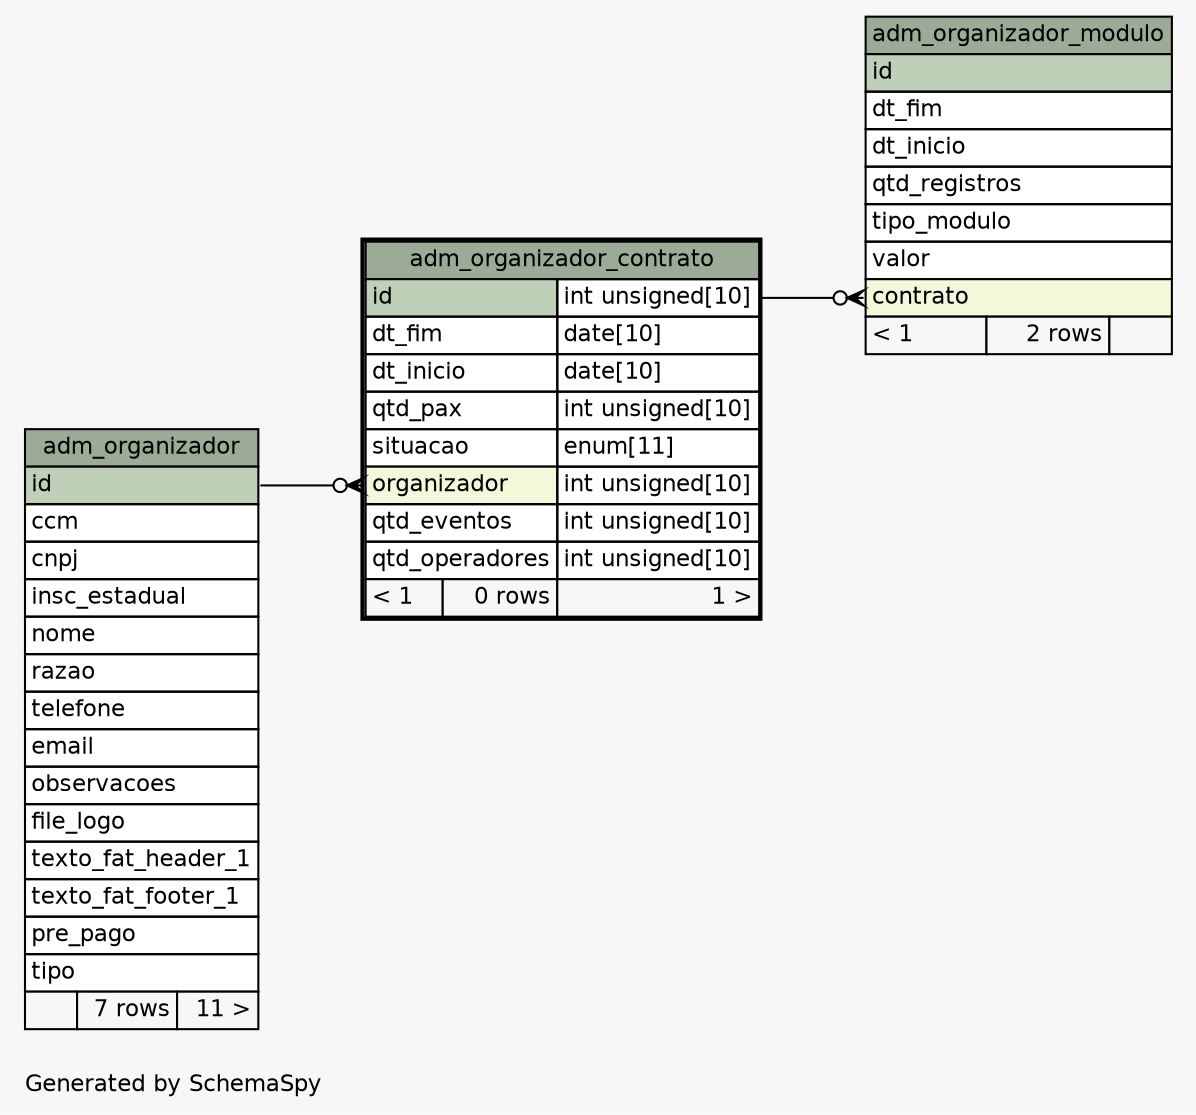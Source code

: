 // dot 2.38.0 on Windows 10 10.0
// SchemaSpy rev 590
digraph "oneDegreeRelationshipsDiagram" {
  graph [
    rankdir="RL"
    bgcolor="#f7f7f7"
    label="\nGenerated by SchemaSpy"
    labeljust="l"
    nodesep="0.18"
    ranksep="0.46"
    fontname="Helvetica"
    fontsize="11"
  ];
  node [
    fontname="Helvetica"
    fontsize="11"
    shape="plaintext"
  ];
  edge [
    arrowsize="0.8"
  ];
  "adm_organizador_contrato":"organizador":w -> "adm_organizador":"id":e [arrowhead=none dir=back arrowtail=crowodot];
  "adm_organizador_modulo":"contrato":w -> "adm_organizador_contrato":"id.type":e [arrowhead=none dir=back arrowtail=crowodot];
  "adm_organizador" [
    label=<
    <TABLE BORDER="0" CELLBORDER="1" CELLSPACING="0" BGCOLOR="#ffffff">
      <TR><TD COLSPAN="3" BGCOLOR="#9bab96" ALIGN="CENTER">adm_organizador</TD></TR>
      <TR><TD PORT="id" COLSPAN="3" BGCOLOR="#bed1b8" ALIGN="LEFT">id</TD></TR>
      <TR><TD PORT="ccm" COLSPAN="3" ALIGN="LEFT">ccm</TD></TR>
      <TR><TD PORT="cnpj" COLSPAN="3" ALIGN="LEFT">cnpj</TD></TR>
      <TR><TD PORT="insc_estadual" COLSPAN="3" ALIGN="LEFT">insc_estadual</TD></TR>
      <TR><TD PORT="nome" COLSPAN="3" ALIGN="LEFT">nome</TD></TR>
      <TR><TD PORT="razao" COLSPAN="3" ALIGN="LEFT">razao</TD></TR>
      <TR><TD PORT="telefone" COLSPAN="3" ALIGN="LEFT">telefone</TD></TR>
      <TR><TD PORT="email" COLSPAN="3" ALIGN="LEFT">email</TD></TR>
      <TR><TD PORT="observacoes" COLSPAN="3" ALIGN="LEFT">observacoes</TD></TR>
      <TR><TD PORT="file_logo" COLSPAN="3" ALIGN="LEFT">file_logo</TD></TR>
      <TR><TD PORT="texto_fat_header_1" COLSPAN="3" ALIGN="LEFT">texto_fat_header_1</TD></TR>
      <TR><TD PORT="texto_fat_footer_1" COLSPAN="3" ALIGN="LEFT">texto_fat_footer_1</TD></TR>
      <TR><TD PORT="pre_pago" COLSPAN="3" ALIGN="LEFT">pre_pago</TD></TR>
      <TR><TD PORT="tipo" COLSPAN="3" ALIGN="LEFT">tipo</TD></TR>
      <TR><TD ALIGN="LEFT" BGCOLOR="#f7f7f7">  </TD><TD ALIGN="RIGHT" BGCOLOR="#f7f7f7">7 rows</TD><TD ALIGN="RIGHT" BGCOLOR="#f7f7f7">11 &gt;</TD></TR>
    </TABLE>>
    URL="adm_organizador.html"
    tooltip="adm_organizador"
  ];
  "adm_organizador_contrato" [
    label=<
    <TABLE BORDER="2" CELLBORDER="1" CELLSPACING="0" BGCOLOR="#ffffff">
      <TR><TD COLSPAN="3" BGCOLOR="#9bab96" ALIGN="CENTER">adm_organizador_contrato</TD></TR>
      <TR><TD PORT="id" COLSPAN="2" BGCOLOR="#bed1b8" ALIGN="LEFT">id</TD><TD PORT="id.type" ALIGN="LEFT">int unsigned[10]</TD></TR>
      <TR><TD PORT="dt_fim" COLSPAN="2" ALIGN="LEFT">dt_fim</TD><TD PORT="dt_fim.type" ALIGN="LEFT">date[10]</TD></TR>
      <TR><TD PORT="dt_inicio" COLSPAN="2" ALIGN="LEFT">dt_inicio</TD><TD PORT="dt_inicio.type" ALIGN="LEFT">date[10]</TD></TR>
      <TR><TD PORT="qtd_pax" COLSPAN="2" ALIGN="LEFT">qtd_pax</TD><TD PORT="qtd_pax.type" ALIGN="LEFT">int unsigned[10]</TD></TR>
      <TR><TD PORT="situacao" COLSPAN="2" ALIGN="LEFT">situacao</TD><TD PORT="situacao.type" ALIGN="LEFT">enum[11]</TD></TR>
      <TR><TD PORT="organizador" COLSPAN="2" BGCOLOR="#f4f7da" ALIGN="LEFT">organizador</TD><TD PORT="organizador.type" ALIGN="LEFT">int unsigned[10]</TD></TR>
      <TR><TD PORT="qtd_eventos" COLSPAN="2" ALIGN="LEFT">qtd_eventos</TD><TD PORT="qtd_eventos.type" ALIGN="LEFT">int unsigned[10]</TD></TR>
      <TR><TD PORT="qtd_operadores" COLSPAN="2" ALIGN="LEFT">qtd_operadores</TD><TD PORT="qtd_operadores.type" ALIGN="LEFT">int unsigned[10]</TD></TR>
      <TR><TD ALIGN="LEFT" BGCOLOR="#f7f7f7">&lt; 1</TD><TD ALIGN="RIGHT" BGCOLOR="#f7f7f7">0 rows</TD><TD ALIGN="RIGHT" BGCOLOR="#f7f7f7">1 &gt;</TD></TR>
    </TABLE>>
    URL="adm_organizador_contrato.html"
    tooltip="adm_organizador_contrato"
  ];
  "adm_organizador_modulo" [
    label=<
    <TABLE BORDER="0" CELLBORDER="1" CELLSPACING="0" BGCOLOR="#ffffff">
      <TR><TD COLSPAN="3" BGCOLOR="#9bab96" ALIGN="CENTER">adm_organizador_modulo</TD></TR>
      <TR><TD PORT="id" COLSPAN="3" BGCOLOR="#bed1b8" ALIGN="LEFT">id</TD></TR>
      <TR><TD PORT="dt_fim" COLSPAN="3" ALIGN="LEFT">dt_fim</TD></TR>
      <TR><TD PORT="dt_inicio" COLSPAN="3" ALIGN="LEFT">dt_inicio</TD></TR>
      <TR><TD PORT="qtd_registros" COLSPAN="3" ALIGN="LEFT">qtd_registros</TD></TR>
      <TR><TD PORT="tipo_modulo" COLSPAN="3" ALIGN="LEFT">tipo_modulo</TD></TR>
      <TR><TD PORT="valor" COLSPAN="3" ALIGN="LEFT">valor</TD></TR>
      <TR><TD PORT="contrato" COLSPAN="3" BGCOLOR="#f4f7da" ALIGN="LEFT">contrato</TD></TR>
      <TR><TD ALIGN="LEFT" BGCOLOR="#f7f7f7">&lt; 1</TD><TD ALIGN="RIGHT" BGCOLOR="#f7f7f7">2 rows</TD><TD ALIGN="RIGHT" BGCOLOR="#f7f7f7">  </TD></TR>
    </TABLE>>
    URL="adm_organizador_modulo.html"
    tooltip="adm_organizador_modulo"
  ];
}
